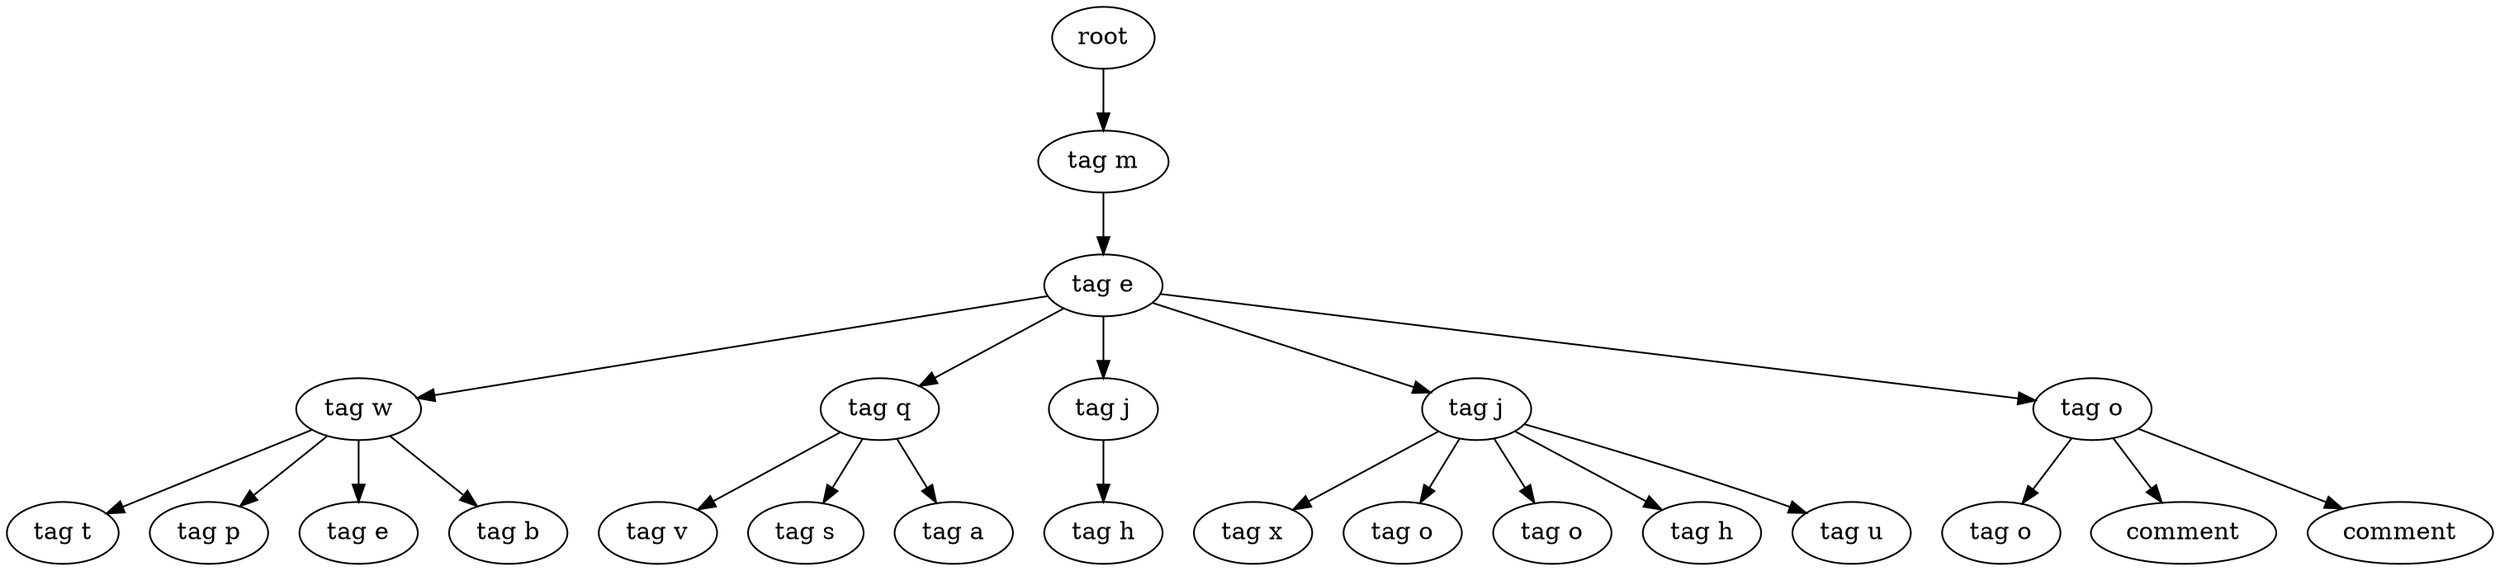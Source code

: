 digraph Tree{
0[label="root"];
0->00
00[label="tag m"];
00->000
000[label="tag e"];
000->0000
0000[label="tag w"];
0000->00000
00000[label="tag t"];
0000->00001
00001[label="tag p"];
0000->00002
00002[label="tag e"];
0000->00003
00003[label="tag b"];
000->0001
0001[label="tag q"];
0001->00010
00010[label="tag v"];
0001->00011
00011[label="tag s"];
0001->00012
00012[label="tag a"];
000->0002
0002[label="tag j"];
0002->00020
00020[label="tag h"];
000->0003
0003[label="tag j"];
0003->00030
00030[label="tag x"];
0003->00031
00031[label="tag o"];
0003->00032
00032[label="tag o"];
0003->00033
00033[label="tag h"];
0003->00034
00034[label="tag u"];
000->0004
0004[label="tag o"];
0004->00040
00040[label="tag o"];
0004->00041
00041[label="comment"];
0004->00042
00042[label="comment"];
}
